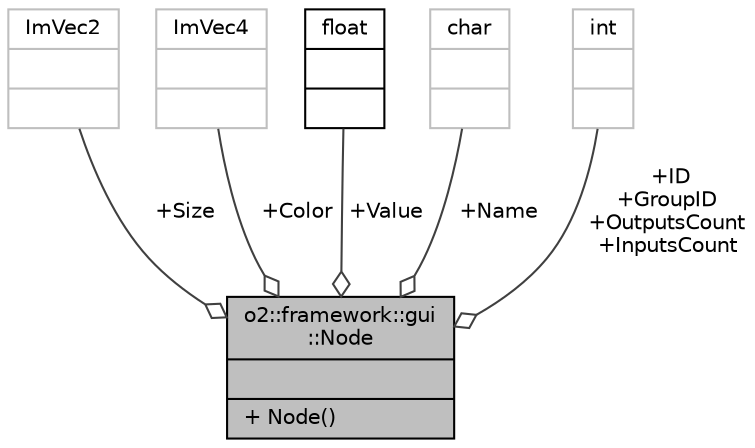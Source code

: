 digraph "o2::framework::gui::Node"
{
 // INTERACTIVE_SVG=YES
  bgcolor="transparent";
  edge [fontname="Helvetica",fontsize="10",labelfontname="Helvetica",labelfontsize="10"];
  node [fontname="Helvetica",fontsize="10",shape=record];
  Node1 [label="{o2::framework::gui\l::Node\n||+ Node()\l}",height=0.2,width=0.4,color="black", fillcolor="grey75", style="filled", fontcolor="black"];
  Node2 -> Node1 [color="grey25",fontsize="10",style="solid",label=" +Size" ,arrowhead="odiamond",fontname="Helvetica"];
  Node2 [label="{ImVec2\n||}",height=0.2,width=0.4,color="grey75"];
  Node3 -> Node1 [color="grey25",fontsize="10",style="solid",label=" +Color" ,arrowhead="odiamond",fontname="Helvetica"];
  Node3 [label="{ImVec4\n||}",height=0.2,width=0.4,color="grey75"];
  Node4 -> Node1 [color="grey25",fontsize="10",style="solid",label=" +Value" ,arrowhead="odiamond",fontname="Helvetica"];
  Node4 [label="{float\n||}",height=0.2,width=0.4,color="black",URL="$d4/dc3/classfloat.html"];
  Node5 -> Node1 [color="grey25",fontsize="10",style="solid",label=" +Name" ,arrowhead="odiamond",fontname="Helvetica"];
  Node5 [label="{char\n||}",height=0.2,width=0.4,color="grey75"];
  Node6 -> Node1 [color="grey25",fontsize="10",style="solid",label=" +ID\n+GroupID\n+OutputsCount\n+InputsCount" ,arrowhead="odiamond",fontname="Helvetica"];
  Node6 [label="{int\n||}",height=0.2,width=0.4,color="grey75"];
}
